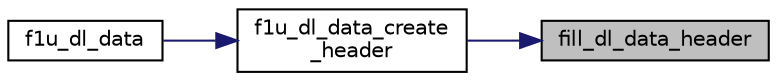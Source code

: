 digraph "fill_dl_data_header"
{
 // LATEX_PDF_SIZE
  edge [fontname="Helvetica",fontsize="10",labelfontname="Helvetica",labelfontsize="10"];
  node [fontname="Helvetica",fontsize="10",shape=record];
  rankdir="RL";
  Node1 [label="fill_dl_data_header",height=0.2,width=0.4,color="black", fillcolor="grey75", style="filled", fontcolor="black",tooltip=" "];
  Node1 -> Node2 [dir="back",color="midnightblue",fontsize="10",style="solid",fontname="Helvetica"];
  Node2 [label="f1u_dl_data_create\l_header",height=0.2,width=0.4,color="black", fillcolor="white", style="filled",URL="$proto__agent__common_8c.html#a49aa0fd424d27a9d12ad878e7e98408c",tooltip=" "];
  Node2 -> Node3 [dir="back",color="midnightblue",fontsize="10",style="solid",fontname="Helvetica"];
  Node3 [label="f1u_dl_data",height=0.2,width=0.4,color="black", fillcolor="white", style="filled",URL="$proto__agent__common_8c.html#afb0f1df5adf5bc842cda4b63d40acd2f",tooltip=" "];
}

